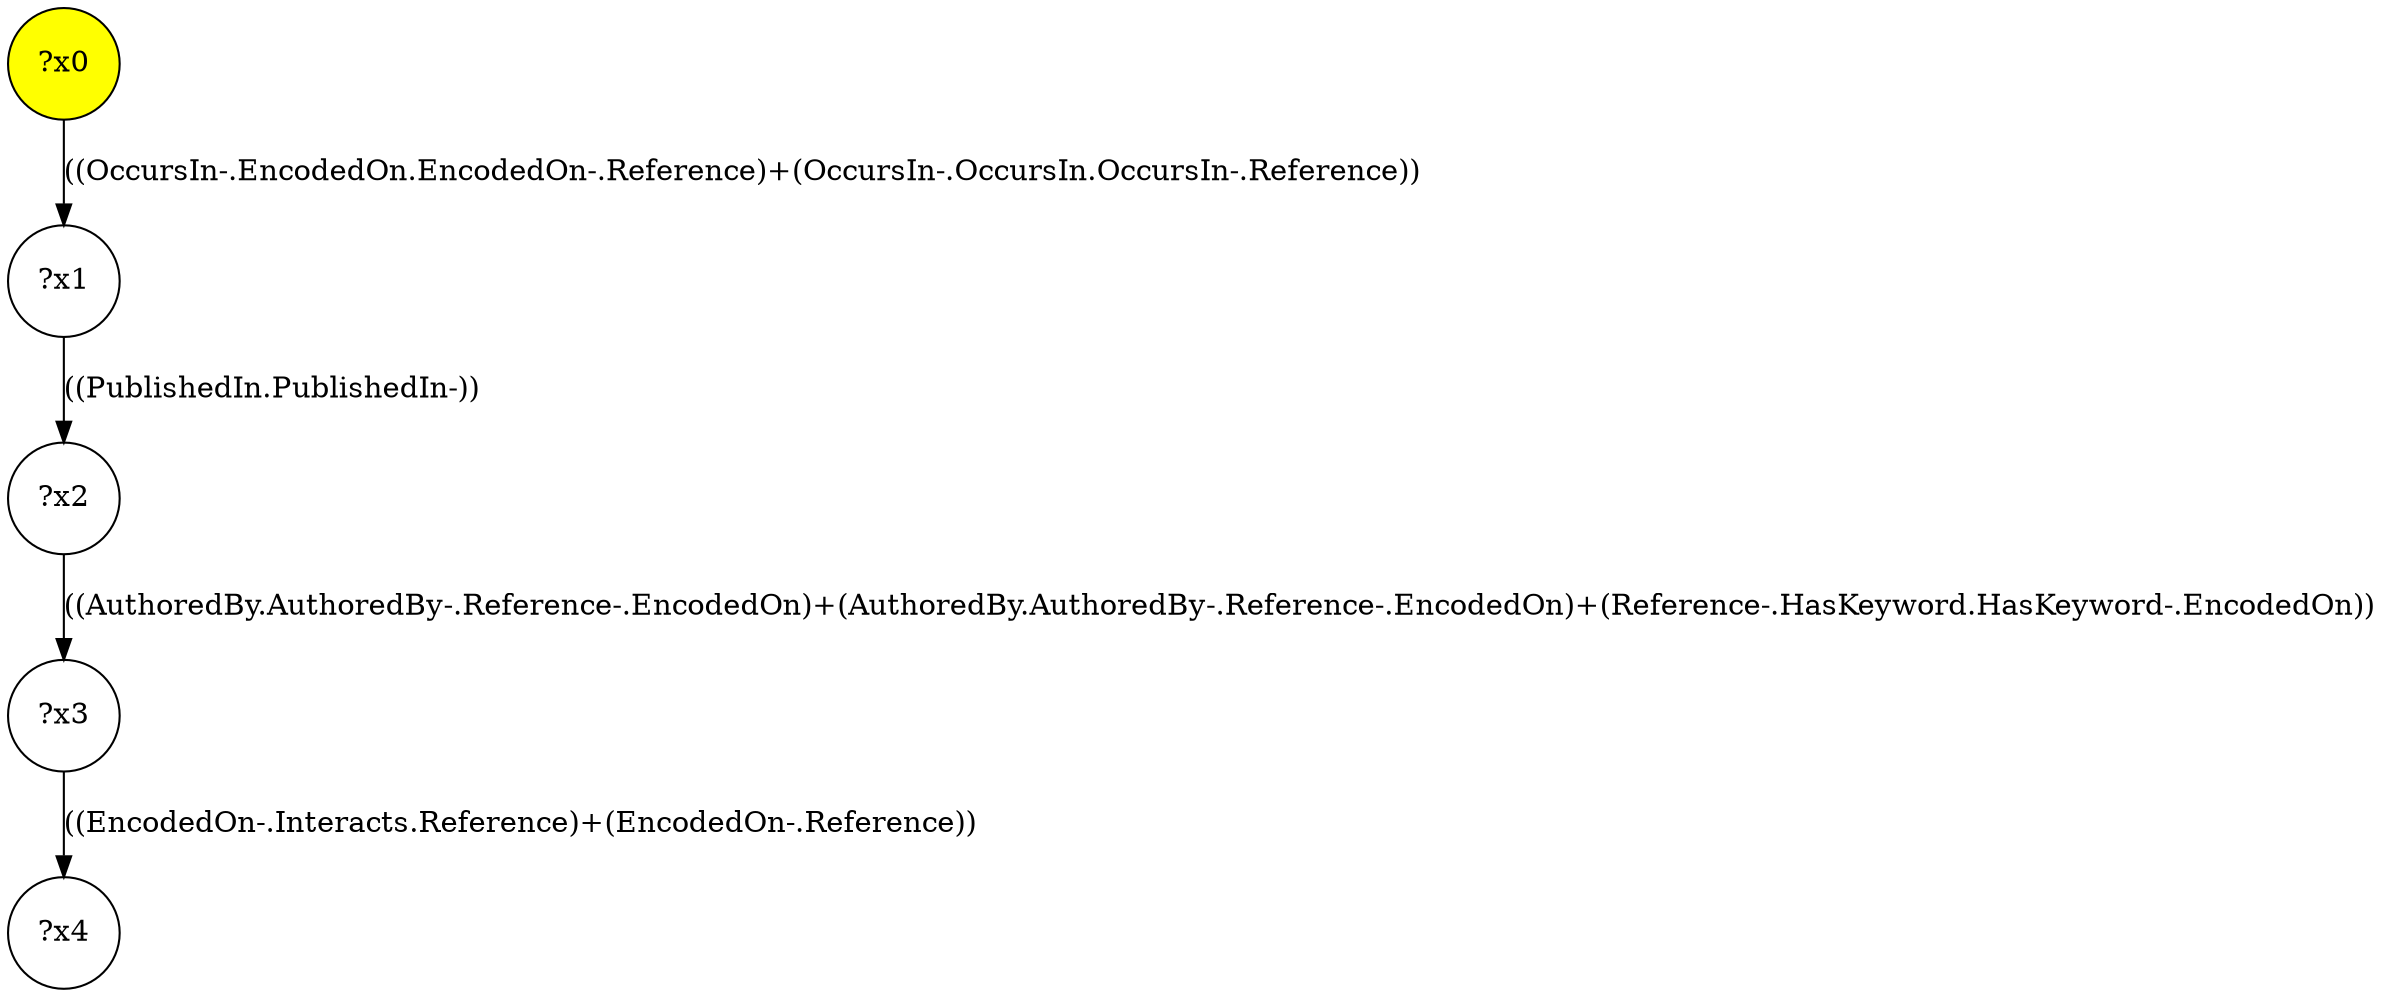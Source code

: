 digraph g {
	x0 [fillcolor="yellow", style="filled," shape=circle, label="?x0"];
	x1 [shape=circle, label="?x1"];
	x0 -> x1 [label="((OccursIn-.EncodedOn.EncodedOn-.Reference)+(OccursIn-.OccursIn.OccursIn-.Reference))"];
	x2 [shape=circle, label="?x2"];
	x1 -> x2 [label="((PublishedIn.PublishedIn-))"];
	x3 [shape=circle, label="?x3"];
	x2 -> x3 [label="((AuthoredBy.AuthoredBy-.Reference-.EncodedOn)+(AuthoredBy.AuthoredBy-.Reference-.EncodedOn)+(Reference-.HasKeyword.HasKeyword-.EncodedOn))"];
	x4 [shape=circle, label="?x4"];
	x3 -> x4 [label="((EncodedOn-.Interacts.Reference)+(EncodedOn-.Reference))"];
}
